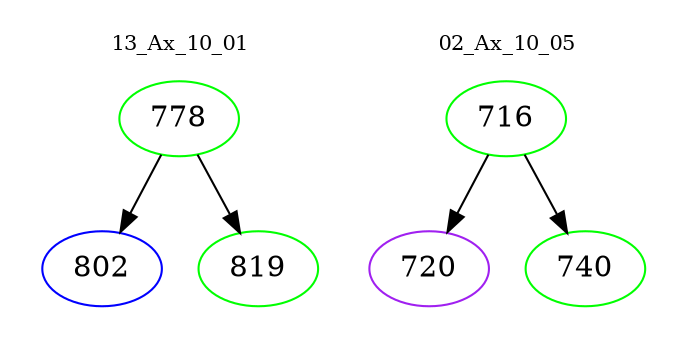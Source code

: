 digraph{
subgraph cluster_0 {
color = white
label = "13_Ax_10_01";
fontsize=10;
T0_778 [label="778", color="green"]
T0_778 -> T0_802 [color="black"]
T0_802 [label="802", color="blue"]
T0_778 -> T0_819 [color="black"]
T0_819 [label="819", color="green"]
}
subgraph cluster_1 {
color = white
label = "02_Ax_10_05";
fontsize=10;
T1_716 [label="716", color="green"]
T1_716 -> T1_720 [color="black"]
T1_720 [label="720", color="purple"]
T1_716 -> T1_740 [color="black"]
T1_740 [label="740", color="green"]
}
}
